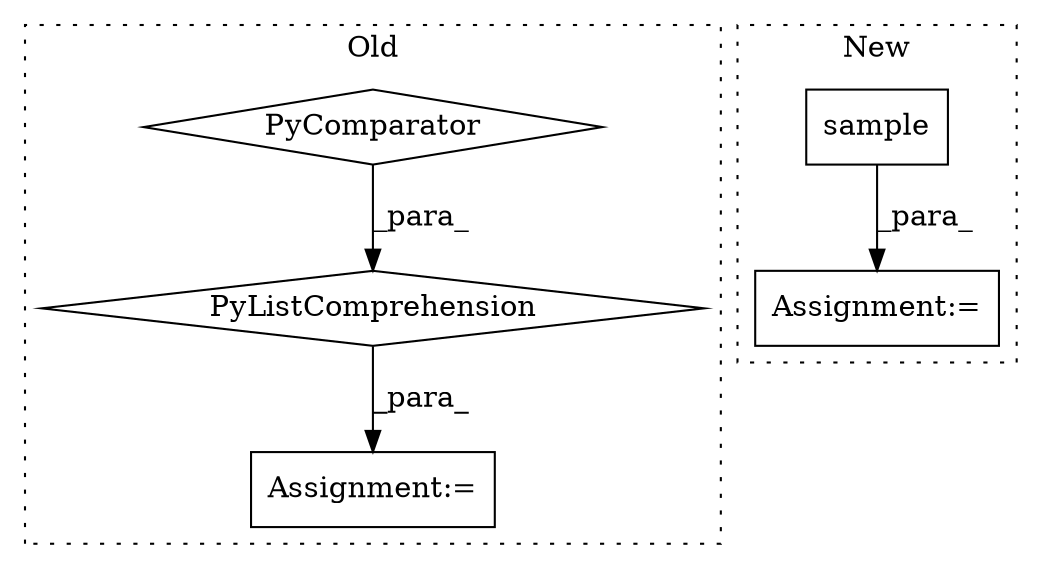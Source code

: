 digraph G {
subgraph cluster0 {
1 [label="PyListComprehension" a="109" s="9584" l="148" shape="diamond"];
3 [label="PyComparator" a="113" s="9687" l="37" shape="diamond"];
4 [label="Assignment:=" a="7" s="9568" l="16" shape="box"];
label = "Old";
style="dotted";
}
subgraph cluster1 {
2 [label="sample" a="32" s="9475" l="8" shape="box"];
5 [label="Assignment:=" a="7" s="9494" l="1" shape="box"];
label = "New";
style="dotted";
}
1 -> 4 [label="_para_"];
2 -> 5 [label="_para_"];
3 -> 1 [label="_para_"];
}